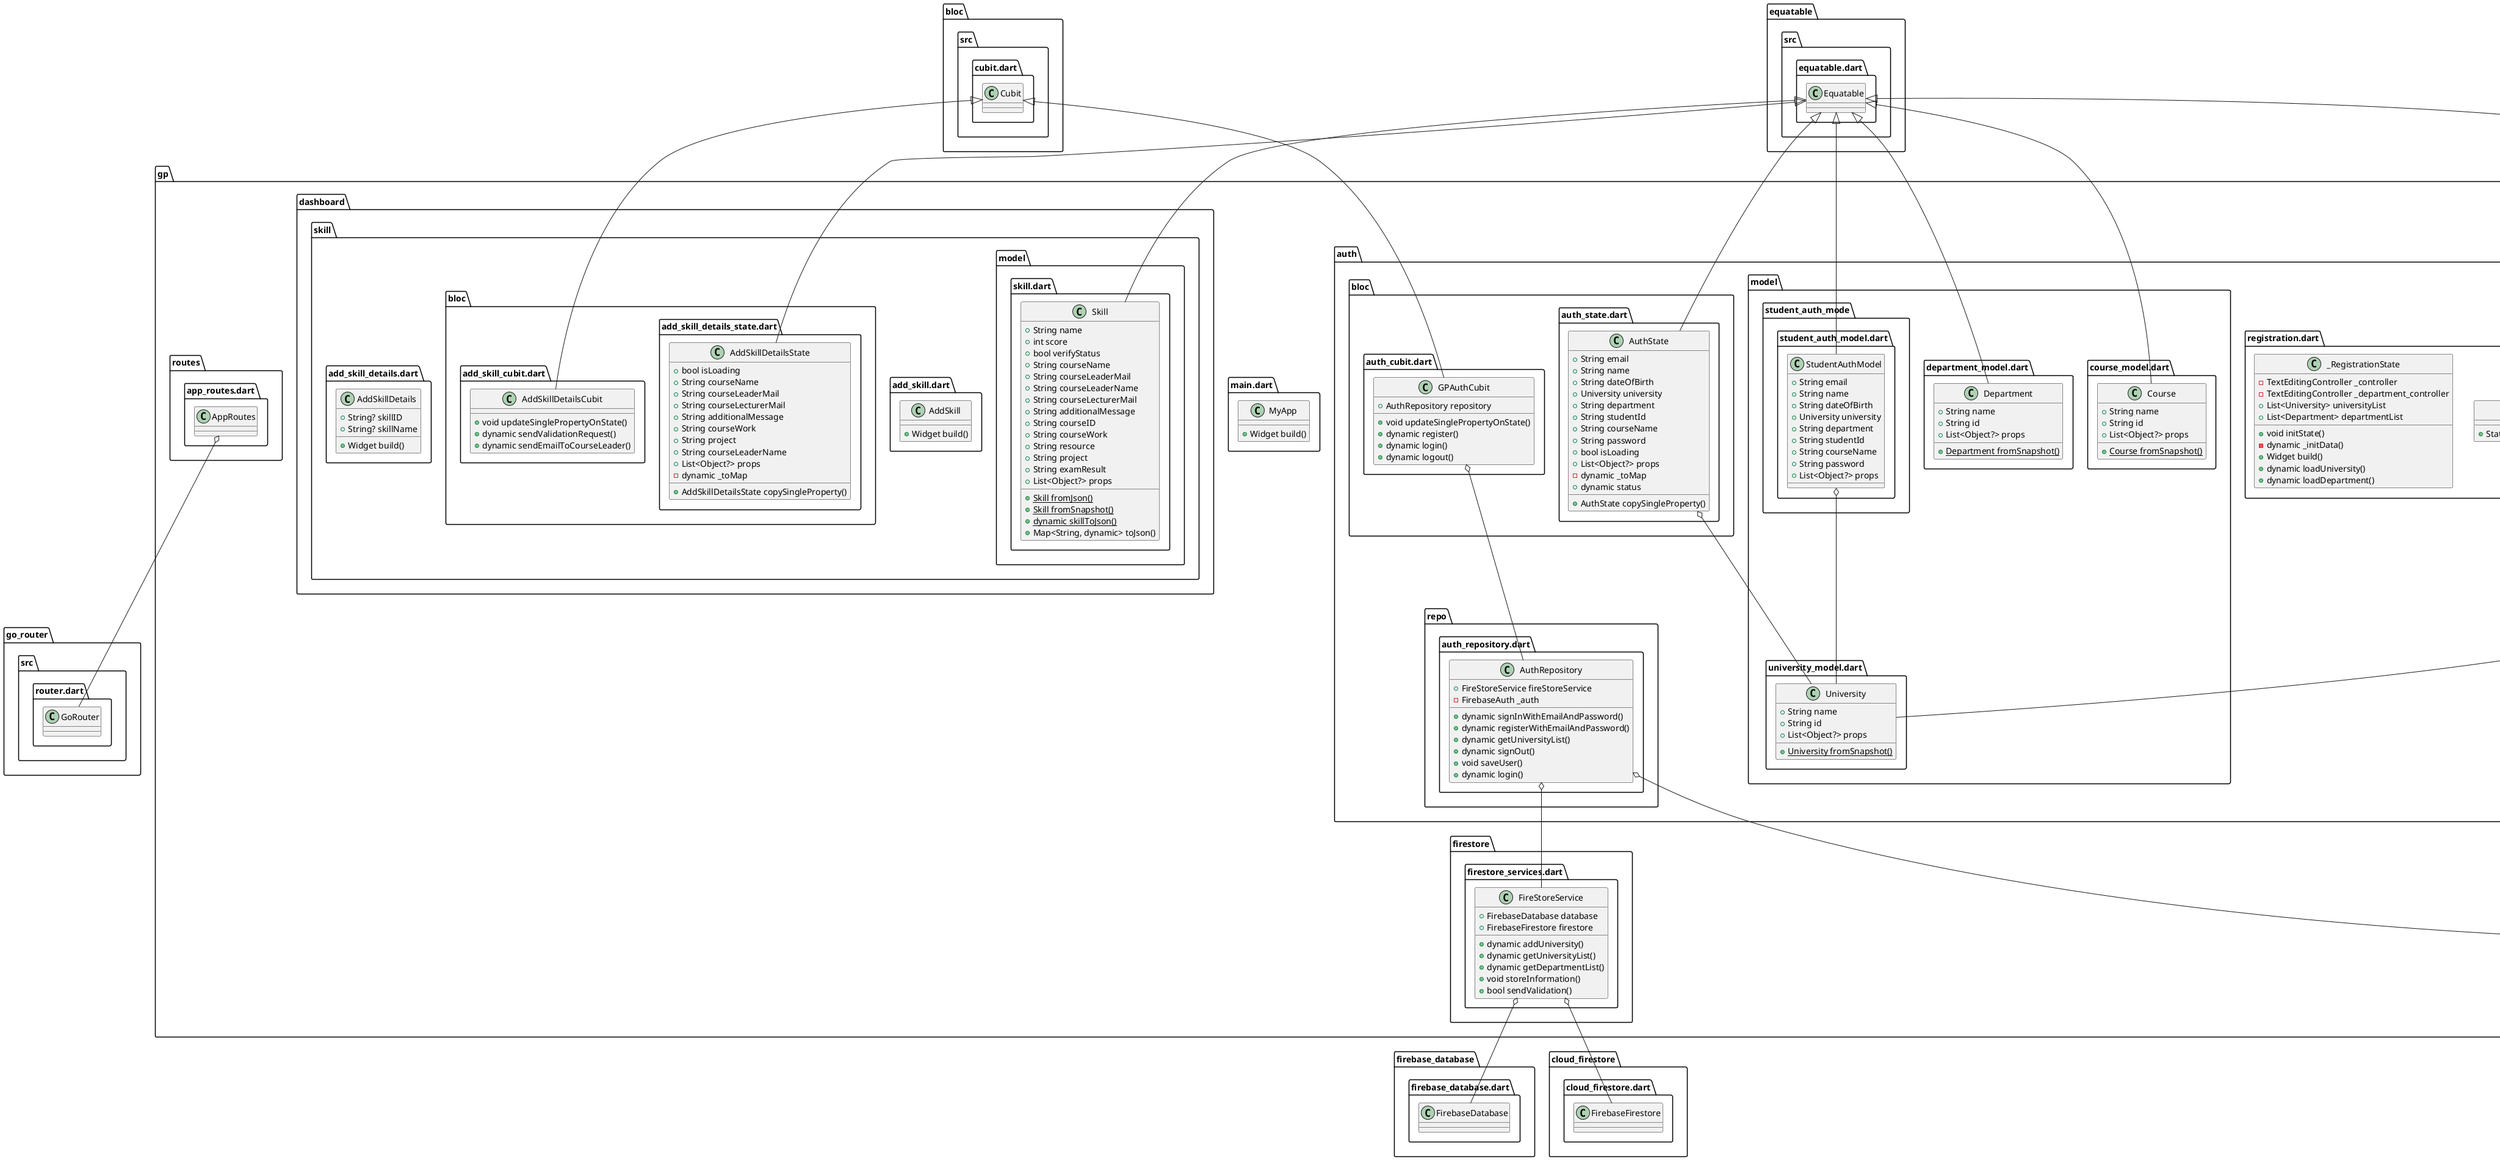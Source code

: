 @startuml
set namespaceSeparator ::

class "gp::firestore::firestore_services.dart::FireStoreService" {
  +FirebaseDatabase database
  +FirebaseFirestore firestore
  +dynamic addUniversity()
  +dynamic getUniversityList()
  +dynamic getDepartmentList()
  +void storeInformation()
  +bool sendValidation()
}

"gp::firestore::firestore_services.dart::FireStoreService" o-- "firebase_database::firebase_database.dart::FirebaseDatabase"
"gp::firestore::firestore_services.dart::FireStoreService" o-- "cloud_firestore::cloud_firestore.dart::FirebaseFirestore"

class "gp::auth::login.dart::LoginPage" {
  +Widget build()
}

'"flutter::src::widgets::framework.dart::StatelessWidget" <|-- "gp::auth::login.dart::LoginPage"

class "gp::auth::model::course_model.dart::Course" {
  +String name
  +String id
  +List<Object?> props
  {static} +Course fromSnapshot()
}

"equatable::src::equatable.dart::Equatable" <|-- "gp::auth::model::course_model.dart::Course"

class "gp::auth::model::university_model.dart::University" {
  +String name
  +String id
  +List<Object?> props
  {static} +University fromSnapshot()
}

"equatable::src::equatable.dart::Equatable" <|-- "gp::auth::model::university_model.dart::University"

class "gp::auth::model::department_model.dart::Department" {
  +String name
  +String id
  +List<Object?> props
  {static} +Department fromSnapshot()
}

"equatable::src::equatable.dart::Equatable" <|-- "gp::auth::model::department_model.dart::Department"

class "gp::auth::model::student_auth_mode::student_auth_model.dart::StudentAuthModel" {
  +String email
  +String name
  +String dateOfBirth
  +University university
  +String department
  +String studentId
  +String courseName
  +String password
  +List<Object?> props
}

"gp::auth::model::student_auth_mode::student_auth_model.dart::StudentAuthModel" o-- "gp::auth::model::university_model.dart::University"
"equatable::src::equatable.dart::Equatable" <|-- "gp::auth::model::student_auth_mode::student_auth_model.dart::StudentAuthModel"

class "gp::auth::registration.dart::Registration" {
  +State<Registration> createState()
}

'"flutter::src::widgets::framework.dart::StatefulWidget" <|-- "gp::auth::registration.dart::Registration"

class "gp::auth::registration.dart::_RegistrationState" {
  -TextEditingController _controller
  -TextEditingController _department_controller
  +List<University> universityList
  +List<Department> departmentList
  +void initState()
  -dynamic _initData()
  +Widget build()
  +dynamic loadUniversity()
  +dynamic loadDepartment()
}

'"gp::auth::registration.dart::_RegistrationState" o-- "flutter::src::widgets::editable_text.dart::TextEditingController"
'"flutter::src::widgets::framework.dart::State" <|-- "gp::auth::registration.dart::_RegistrationState"
'
'class "gp::auth::test.dart::AutocompleteExample" {
'  +_AutocompleteExampleState createState()
'}
'
'"flutter::src::widgets::framework.dart::StatefulWidget" <|-- "gp::auth::test.dart::AutocompleteExample"
'
'class "gp::auth::test.dart::_AutocompleteExampleState" {
'  -TextEditingController _controller
'  -List<String> _suggestions
'  +Widget build()
'}
'
'"gp::auth::test.dart::_AutocompleteExampleState" o-- "flutter::src::widgets::editable_text.dart::TextEditingController"
'"flutter::src::widgets::framework.dart::State" <|-- "gp::auth::test.dart::_AutocompleteExampleState"

class "gp::auth::repo::auth_repository.dart::AuthRepository" {
  +FireStoreService fireStoreService
  -FirebaseAuth _auth
  +dynamic signInWithEmailAndPassword()
  +dynamic registerWithEmailAndPassword()
  +dynamic getUniversityList()
  +dynamic signOut()
  +void saveUser()
  +dynamic login()
}

"gp::auth::repo::auth_repository.dart::AuthRepository" o-- "gp::firestore::firestore_services.dart::FireStoreService"
"gp::auth::repo::auth_repository.dart::AuthRepository" o-- "firebase_auth::firebase_auth.dart::FirebaseAuth"

class "gp::auth::bloc::auth_cubit.dart::GPAuthCubit" {
  +AuthRepository repository
  +void updateSinglePropertyOnState()
  +dynamic register()
  +dynamic login()
  +dynamic logout()
}

"gp::auth::bloc::auth_cubit.dart::GPAuthCubit" o-- "gp::auth::repo::auth_repository.dart::AuthRepository"
"bloc::src::cubit.dart::Cubit" <|-- "gp::auth::bloc::auth_cubit.dart::GPAuthCubit"

class "gp::auth::bloc::auth_state.dart::AuthState" {
  +String email
  +String name
  +String dateOfBirth
  +University university
  +String department
  +String studentId
  +String courseName
  +String password
  +bool isLoading
  +List<Object?> props
  -dynamic _toMap
  +dynamic status
  +AuthState copySingleProperty()
}

"gp::auth::bloc::auth_state.dart::AuthState" o-- "gp::auth::model::university_model.dart::University"
"equatable::src::equatable.dart::Equatable" <|-- "gp::auth::bloc::auth_state.dart::AuthState"

class "gp::main.dart::MyApp" {
  +Widget build()
}

'"flutter::src::widgets::framework.dart::StatelessWidget" <|-- "gp::main.dart::MyApp"
'
'class "gp::dashboard::home::home_page.dart::HomePage" {
'  +Widget build()
'}
'
'"flutter::src::widgets::framework.dart::StatelessWidget" <|-- "gp::dashboard::home::home_page.dart::HomePage"
'
'class "gp::dashboard::home::home_page.dart::SkillsListView" {
'  +Widget build()
'}
'
'"flutter::src::widgets::framework.dart::StatelessWidget" <|-- "gp::dashboard::home::home_page.dart::SkillsListView"

class "gp::dashboard::skill::model::skill.dart::Skill" {
  +String name
  +int score
  +bool verifyStatus
  +String courseName
  +String courseLeaderMail
  +String courseLeaderName
  +String courseLecturerMail
  +String additionalMessage
  +String courseID
  +String courseWork
  +String resource
  +String project
  +String examResult
  +List<Object?> props
  {static} +Skill fromJson()
  {static} +Skill fromSnapshot()
  {static} +dynamic skillToJson()
  +Map<String, dynamic> toJson()
}

"equatable::src::equatable.dart::Equatable" <|-- "gp::dashboard::skill::model::skill.dart::Skill"

class "gp::dashboard::skill::add_skill.dart::AddSkill" {
  +Widget build()
}

'"flutter::src::widgets::framework.dart::StatelessWidget" <|-- "gp::dashboard::skill::add_skill.dart::AddSkill"

class "gp::dashboard::skill::bloc::add_skill_details_state.dart::AddSkillDetailsState" {
  +bool isLoading
  +String courseName
  +String courseLeaderMail
  +String courseLecturerMail
  +String additionalMessage
  +String courseWork
  +String project
  +String courseLeaderName
  +List<Object?> props
  -dynamic _toMap
  +AddSkillDetailsState copySingleProperty()
}

"equatable::src::equatable.dart::Equatable" <|-- "gp::dashboard::skill::bloc::add_skill_details_state.dart::AddSkillDetailsState"

class "gp::dashboard::skill::bloc::add_skill_cubit.dart::AddSkillDetailsCubit" {
  +void updateSinglePropertyOnState()
  +dynamic sendValidationRequest()
  +dynamic sendEmailToCourseLeader()
}

"bloc::src::cubit.dart::Cubit" <|-- "gp::dashboard::skill::bloc::add_skill_cubit.dart::AddSkillDetailsCubit"

class "gp::dashboard::skill::add_skill_details.dart::AddSkillDetails" {
  +String? skillID
  +String? skillName
  +Widget build()
}

'"flutter::src::widgets::framework.dart::StatelessWidget" <|-- "gp::dashboard::skill::add_skill_details.dart::AddSkillDetails"
'
'class "gp::dashboard::dashboard.dart::Dashboard" {
'  +State<Dashboard> createState()
'}
'
'"flutter::src::widgets::framework.dart::StatefulWidget" <|-- "gp::dashboard::dashboard.dart::Dashboard"
'
'class "gp::dashboard::dashboard.dart::_DashboardState" {
'  -int _selectedIndex
'  -List<Widget> _pages
'  -void _onItemTapped()
'  +Widget build()
'  -void _openPopup()
'  +num getPositioningValue()
'}
'
'"flutter::src::widgets::framework.dart::State" <|-- "gp::dashboard::dashboard.dart::_DashboardState"
'
'class "gp::dashboard::profile::profile.dart::Profile" {
'  +Widget build()
'}
'
'"flutter::src::widgets::framework.dart::StatelessWidget" <|-- "gp::dashboard::profile::profile.dart::Profile"
'
'class "gp::routes::app_routes.dart::AppRoutes" {
'  {static} +GoRouter router
'}

"gp::routes::app_routes.dart::AppRoutes" o-- "go_router::src::router.dart::GoRouter"

'abstract class "gp::base::base_state.dart::BaseState" {
'  +bool isLoading
'  +List<dynamic> additionalProps
'  +List<Object?> props
'  +Type copyWith()
'}
'
'"equatable::src::equatable.dart::Equatable" <|-- "gp::base::base_state.dart::BaseState"
'

@enduml